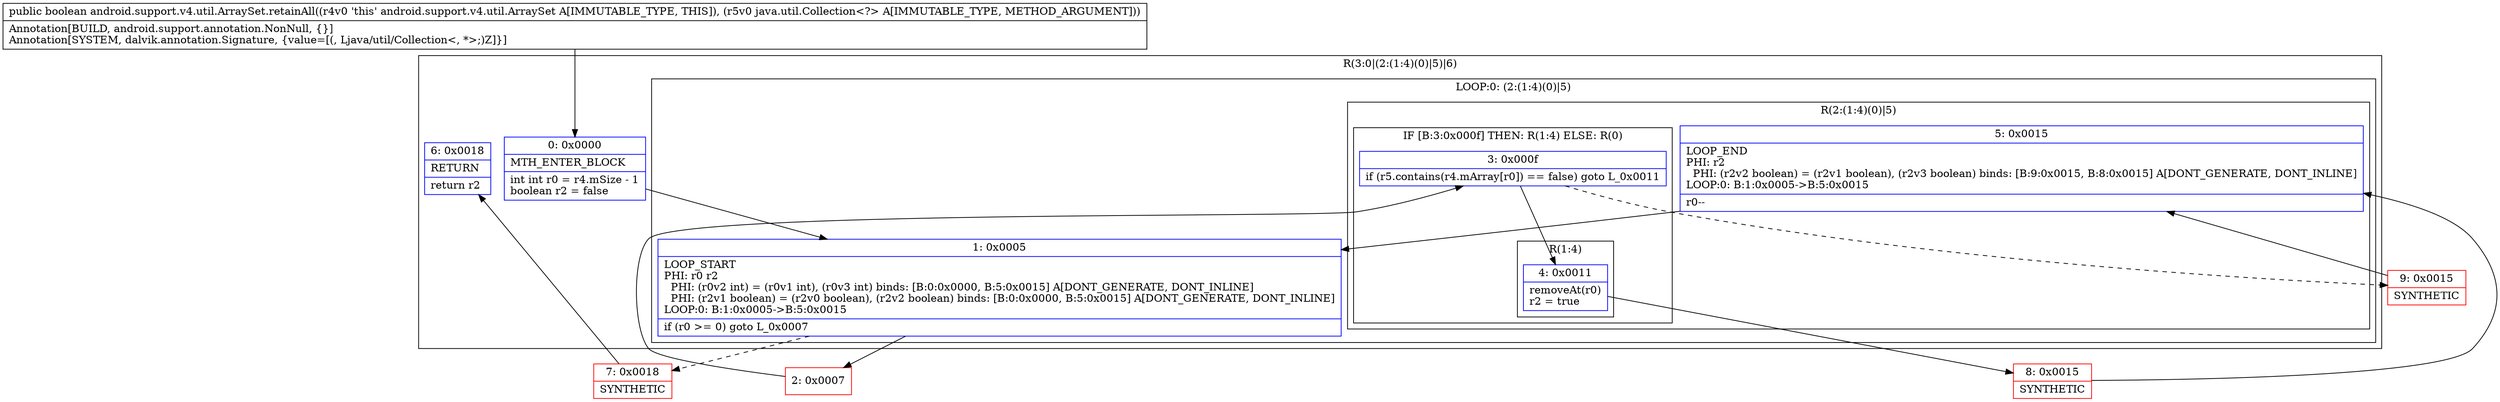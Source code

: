 digraph "CFG forandroid.support.v4.util.ArraySet.retainAll(Ljava\/util\/Collection;)Z" {
subgraph cluster_Region_448618464 {
label = "R(3:0|(2:(1:4)(0)|5)|6)";
node [shape=record,color=blue];
Node_0 [shape=record,label="{0\:\ 0x0000|MTH_ENTER_BLOCK\l|int int r0 = r4.mSize \- 1\lboolean r2 = false\l}"];
subgraph cluster_LoopRegion_2066049525 {
label = "LOOP:0: (2:(1:4)(0)|5)";
node [shape=record,color=blue];
Node_1 [shape=record,label="{1\:\ 0x0005|LOOP_START\lPHI: r0 r2 \l  PHI: (r0v2 int) = (r0v1 int), (r0v3 int) binds: [B:0:0x0000, B:5:0x0015] A[DONT_GENERATE, DONT_INLINE]\l  PHI: (r2v1 boolean) = (r2v0 boolean), (r2v2 boolean) binds: [B:0:0x0000, B:5:0x0015] A[DONT_GENERATE, DONT_INLINE]\lLOOP:0: B:1:0x0005\-\>B:5:0x0015\l|if (r0 \>= 0) goto L_0x0007\l}"];
subgraph cluster_Region_2079375300 {
label = "R(2:(1:4)(0)|5)";
node [shape=record,color=blue];
subgraph cluster_IfRegion_1880204358 {
label = "IF [B:3:0x000f] THEN: R(1:4) ELSE: R(0)";
node [shape=record,color=blue];
Node_3 [shape=record,label="{3\:\ 0x000f|if (r5.contains(r4.mArray[r0]) == false) goto L_0x0011\l}"];
subgraph cluster_Region_10729467 {
label = "R(1:4)";
node [shape=record,color=blue];
Node_4 [shape=record,label="{4\:\ 0x0011|removeAt(r0)\lr2 = true\l}"];
}
subgraph cluster_Region_1420933458 {
label = "R(0)";
node [shape=record,color=blue];
}
}
Node_5 [shape=record,label="{5\:\ 0x0015|LOOP_END\lPHI: r2 \l  PHI: (r2v2 boolean) = (r2v1 boolean), (r2v3 boolean) binds: [B:9:0x0015, B:8:0x0015] A[DONT_GENERATE, DONT_INLINE]\lLOOP:0: B:1:0x0005\-\>B:5:0x0015\l|r0\-\-\l}"];
}
}
Node_6 [shape=record,label="{6\:\ 0x0018|RETURN\l|return r2\l}"];
}
Node_2 [shape=record,color=red,label="{2\:\ 0x0007}"];
Node_7 [shape=record,color=red,label="{7\:\ 0x0018|SYNTHETIC\l}"];
Node_8 [shape=record,color=red,label="{8\:\ 0x0015|SYNTHETIC\l}"];
Node_9 [shape=record,color=red,label="{9\:\ 0x0015|SYNTHETIC\l}"];
MethodNode[shape=record,label="{public boolean android.support.v4.util.ArraySet.retainAll((r4v0 'this' android.support.v4.util.ArraySet A[IMMUTABLE_TYPE, THIS]), (r5v0 java.util.Collection\<?\> A[IMMUTABLE_TYPE, METHOD_ARGUMENT]))  | Annotation[BUILD, android.support.annotation.NonNull, \{\}]\lAnnotation[SYSTEM, dalvik.annotation.Signature, \{value=[(, Ljava\/util\/Collection\<, *\>;)Z]\}]\l}"];
MethodNode -> Node_0;
Node_0 -> Node_1;
Node_1 -> Node_2;
Node_1 -> Node_7[style=dashed];
Node_3 -> Node_4;
Node_3 -> Node_9[style=dashed];
Node_4 -> Node_8;
Node_5 -> Node_1;
Node_2 -> Node_3;
Node_7 -> Node_6;
Node_8 -> Node_5;
Node_9 -> Node_5;
}

